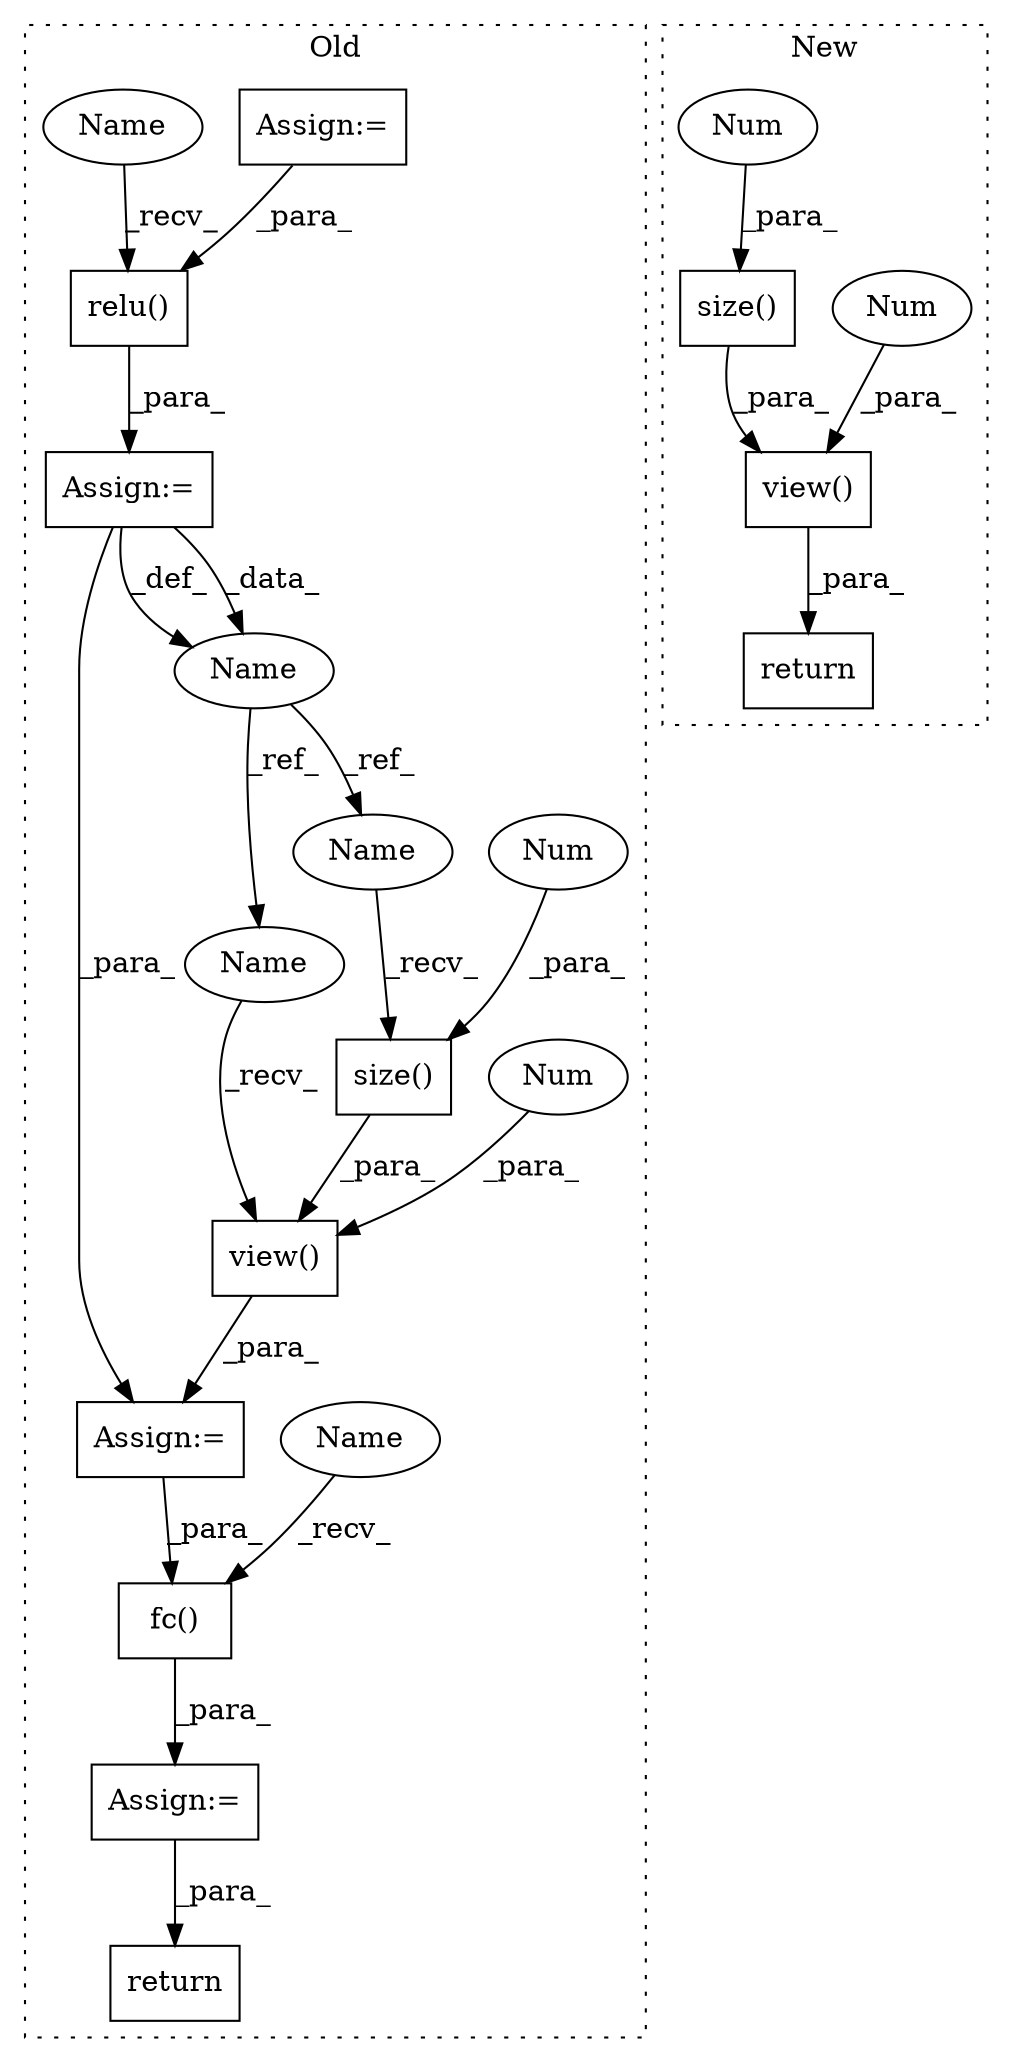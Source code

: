 digraph G {
subgraph cluster0 {
1 [label="relu()" a="75" s="6889,6900" l="10,1" shape="box"];
3 [label="Assign:=" a="68" s="7111" l="3" shape="box"];
4 [label="Assign:=" a="68" s="6862" l="3" shape="box"];
6 [label="view()" a="75" s="7080,7100" l="7,1" shape="box"];
7 [label="Num" a="76" s="7098" l="2" shape="ellipse"];
10 [label="size()" a="75" s="7087,7095" l="7,1" shape="box"];
11 [label="Num" a="76" s="7094" l="1" shape="ellipse"];
12 [label="Assign:=" a="68" s="7077" l="3" shape="box"];
13 [label="Assign:=" a="68" s="6911" l="3" shape="box"];
15 [label="return" a="93" s="7134" l="7" shape="box"];
16 [label="fc()" a="75" s="7114,7123" l="8,1" shape="box"];
17 [label="Name" a="87" s="7048" l="1" shape="ellipse"];
18 [label="Name" a="87" s="7080" l="1" shape="ellipse"];
19 [label="Name" a="87" s="7087" l="1" shape="ellipse"];
20 [label="Name" a="87" s="7114" l="4" shape="ellipse"];
21 [label="Name" a="87" s="6889" l="4" shape="ellipse"];
label = "Old";
style="dotted";
}
subgraph cluster1 {
2 [label="view()" a="75" s="6137,6161" l="9,1" shape="box"];
5 [label="Num" a="76" s="6159" l="2" shape="ellipse"];
8 [label="size()" a="75" s="6146,6156" l="9,1" shape="box"];
9 [label="Num" a="76" s="6155" l="1" shape="ellipse"];
14 [label="return" a="93" s="6202" l="7" shape="box"];
label = "New";
style="dotted";
}
1 -> 13 [label="_para_"];
2 -> 14 [label="_para_"];
3 -> 15 [label="_para_"];
4 -> 1 [label="_para_"];
5 -> 2 [label="_para_"];
6 -> 12 [label="_para_"];
7 -> 6 [label="_para_"];
8 -> 2 [label="_para_"];
9 -> 8 [label="_para_"];
10 -> 6 [label="_para_"];
11 -> 10 [label="_para_"];
12 -> 16 [label="_para_"];
13 -> 12 [label="_para_"];
13 -> 17 [label="_def_"];
13 -> 17 [label="_data_"];
16 -> 3 [label="_para_"];
17 -> 18 [label="_ref_"];
17 -> 19 [label="_ref_"];
18 -> 6 [label="_recv_"];
19 -> 10 [label="_recv_"];
20 -> 16 [label="_recv_"];
21 -> 1 [label="_recv_"];
}